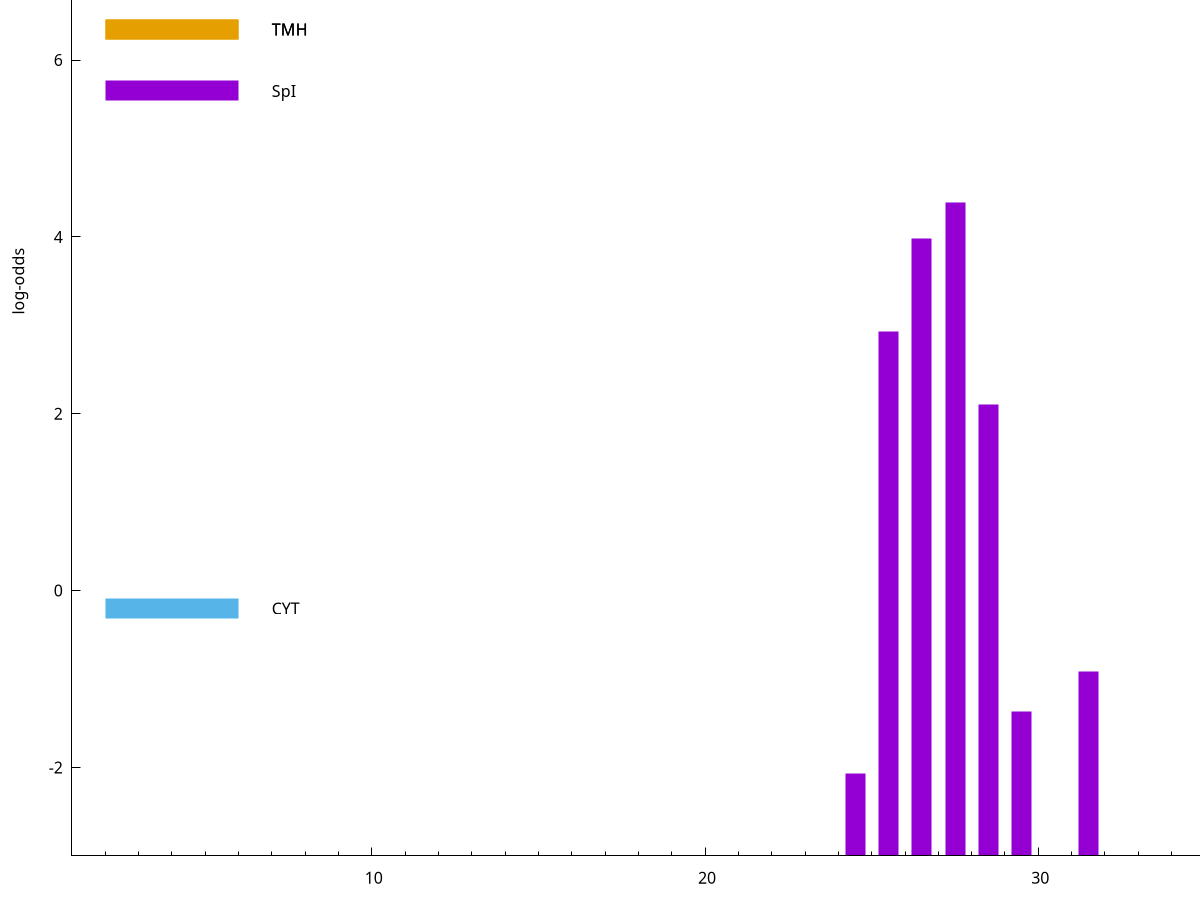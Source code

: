 set title "LipoP predictions for SRR3996252.gff"
set size 2., 1.4
set xrange [1:70] 
set mxtics 10
set yrange [-3:10]
set y2range [0:13]
set ylabel "log-odds"
set term postscript eps color solid "Helvetica" 30
set output "SRR3996252.gff6.eps"
set arrow from 2,6.34505 to 6,6.34505 nohead lt 4 lw 20
set label "TMH" at 7,6.34505
set arrow from 2,5.65055 to 6,5.65055 nohead lt 1 lw 20
set label "SpI" at 7,5.65055
set arrow from 2,-0.200913 to 6,-0.200913 nohead lt 3 lw 20
set label "CYT" at 7,-0.200913
set arrow from 2,6.34505 to 6,6.34505 nohead lt 4 lw 20
set label "TMH" at 7,6.34505
# NOTE: The scores below are the log-odds scores with the threshold
# NOTE: subtracted (a hack to make gnuplot make the histogram all
# NOTE: look nice).
plot "-" axes x1y2 title "" with impulses lt 1 lw 20
27.500000 7.390880
26.500000 6.982620
25.500000 5.930270
28.500000 5.101880
31.500000 2.084235
29.500000 1.627670
24.500000 0.932510
e
exit
